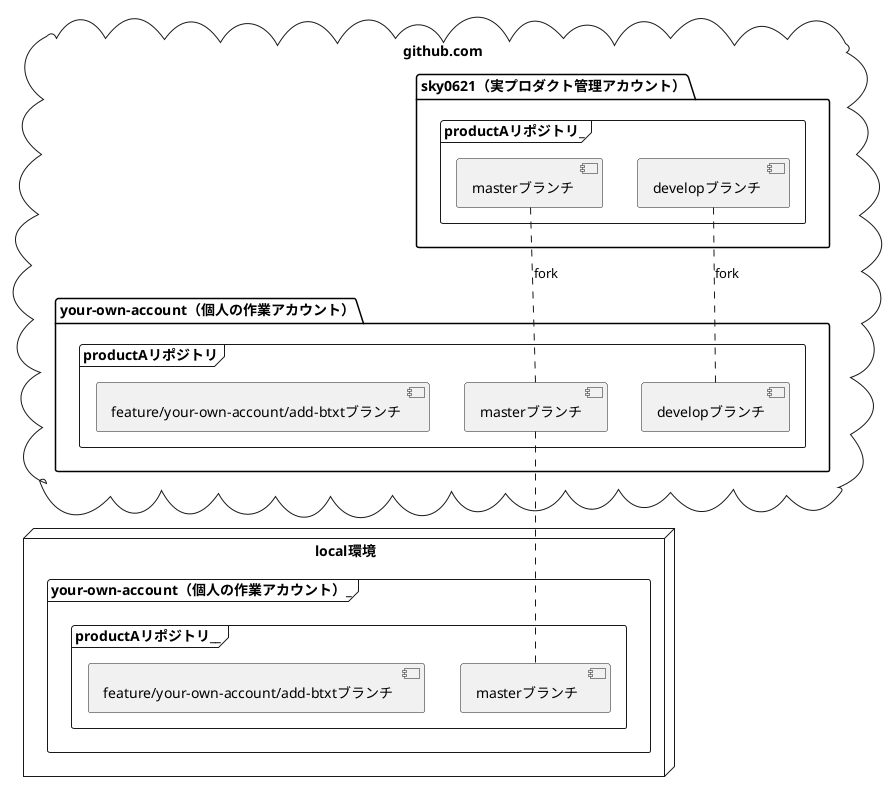 @startuml
cloud "github.com" {
  package "sky0621（実プロダクト管理アカウント）" {
    frame "productAリポジトリ_" {
      [masterブランチ ]
      [developブランチ ]
    }
  }

  package "your-own-account（個人の作業アカウント）" {
    frame "productAリポジトリ" {
      [masterブランチ]
      [developブランチ]
      [feature/your-own-account/add-btxtブランチ ]
    }
  }
}

[masterブランチ ] .. [masterブランチ] : fork
[developブランチ ] .. [developブランチ] : fork

node "local環境" {
  frame "your-own-account（個人の作業アカウント）_" {
    frame "productAリポジトリ__" {
      [masterブランチ  ]
      [feature/your-own-account/add-btxtブランチ  ]
    }
  }
}

[masterブランチ] .. [masterブランチ  ]

@enduml